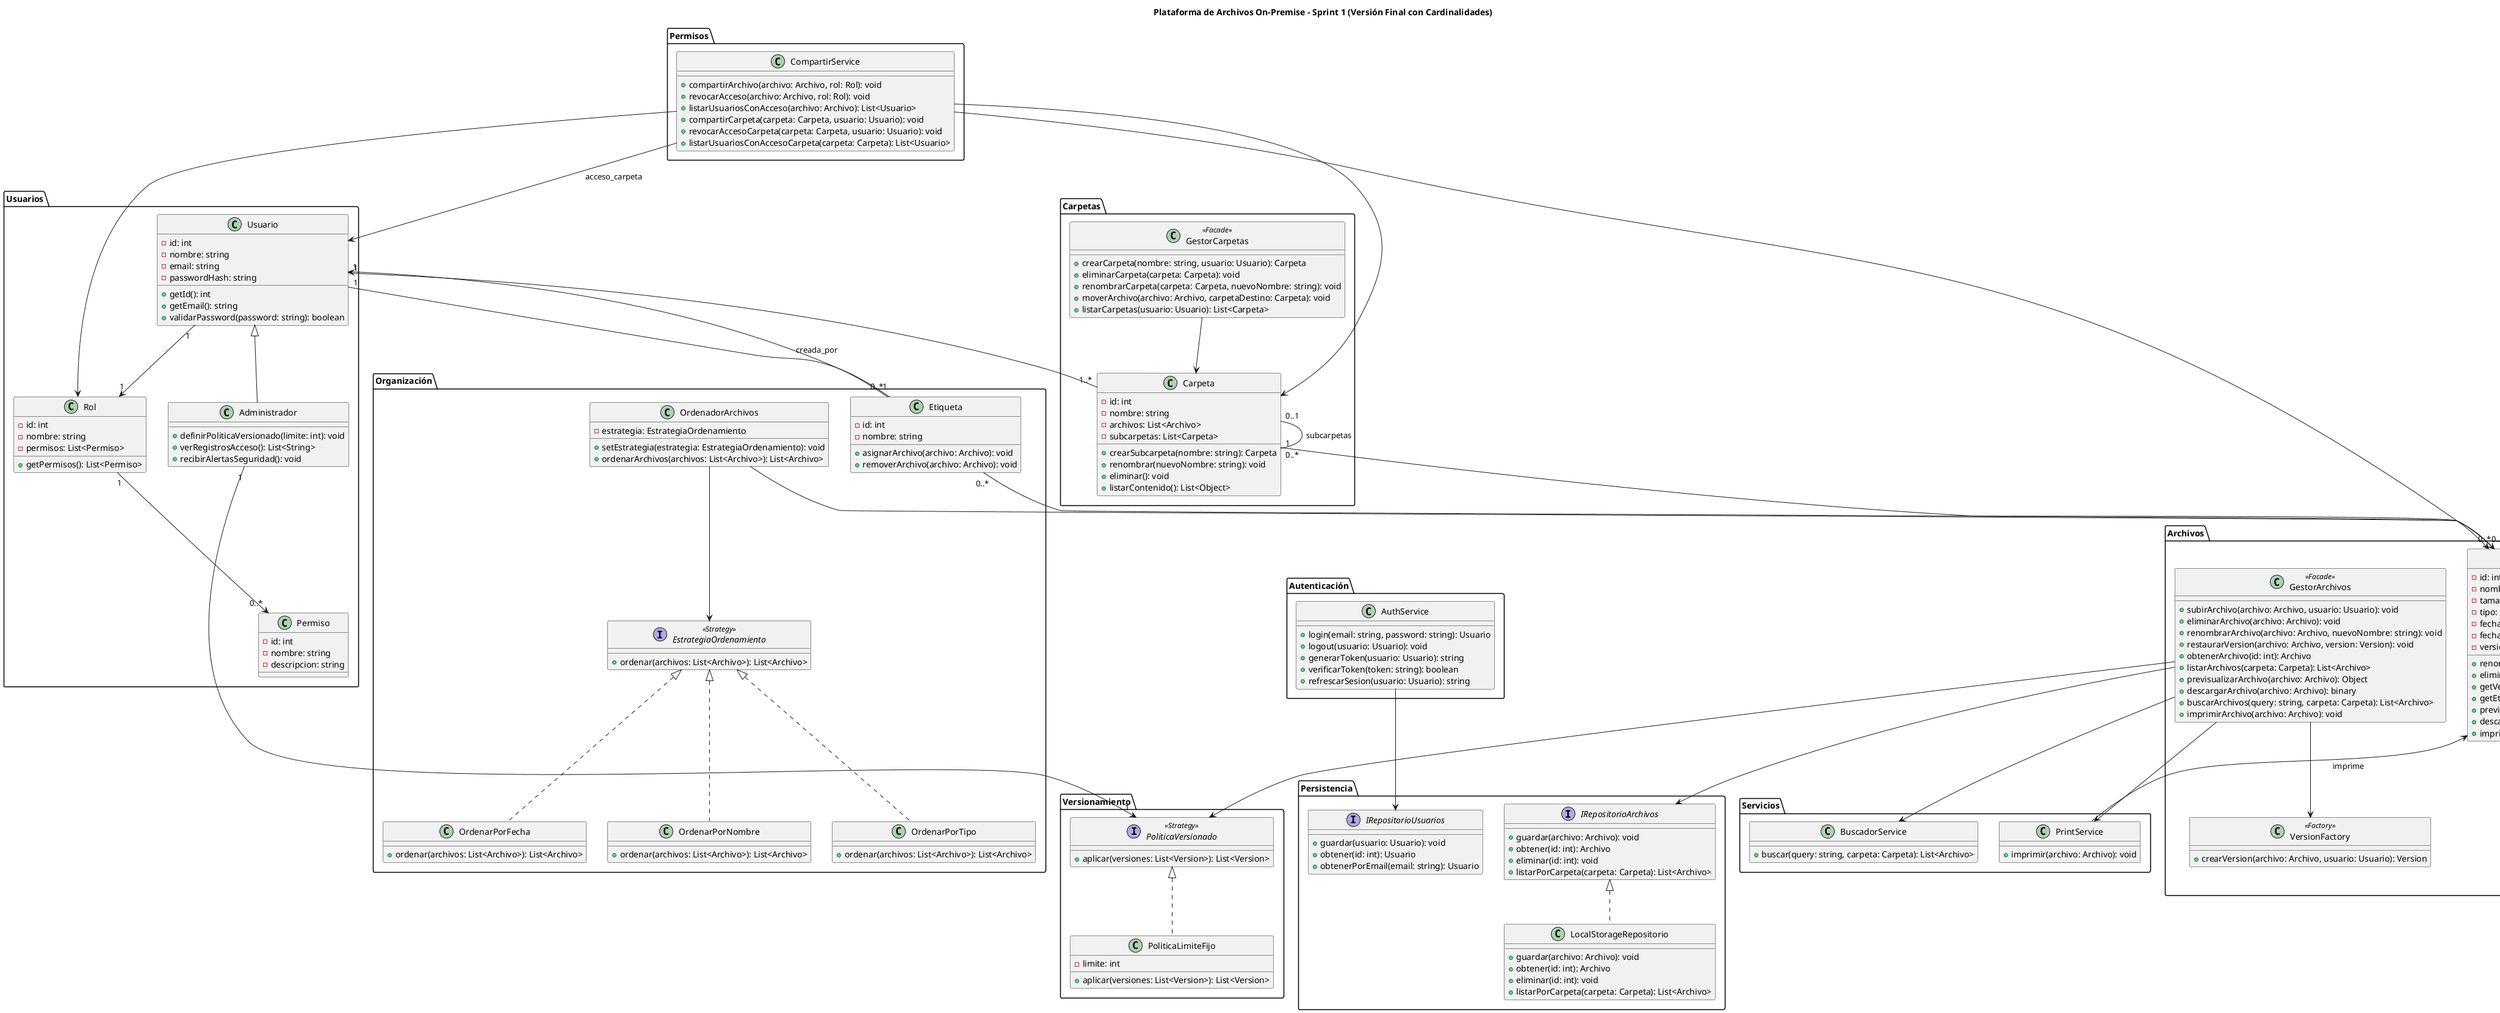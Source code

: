 @startuml
title Plataforma de Archivos On-Premise - Sprint 1 (Versión Final con Cardinalidades)

' ======================
' USUARIOS Y ROLES
' ======================
package "Usuarios" {
  class Usuario {
    -id: int
    -nombre: string
    -email: string
    -passwordHash: string
    +getId(): int
    +getEmail(): string
    +validarPassword(password: string): boolean
  }

  class Administrador extends Usuario {
    +definirPoliticaVersionado(limite: int): void
    +verRegistrosAcceso(): List<String>
    +recibirAlertasSeguridad(): void
  }

  class Rol {
    -id: int
    -nombre: string
    -permisos: List<Permiso>
    +getPermisos(): List<Permiso>
  }

  class Permiso {
    -id: int
    -nombre: string
    -descripcion: string
  }
}

' ======================
' AUTENTICACION
' ======================
package "Autenticación" {
  class AuthService {
    +login(email: string, password: string): Usuario
    +logout(usuario: Usuario): void
    +generarToken(usuario: Usuario): string
    +verificarToken(token: string): boolean
    +refrescarSesion(usuario: Usuario): string
  }
}

' ======================
' ARCHIVOS
' ======================
package "Archivos" {
  class Archivo {
    -id: int
    -nombre: string
    -tamaño: float
    -tipo: string
    -fechaCreacion: Date
    -fechaModificacion: Date
    -versiones: List<Version>
    +renombrar(nuevoNombre: string): void
    +eliminar(): void
    +getVersiones(): List<Version>
    +getEtiquetas(): List<Etiqueta>
    +previsualizar(): Object
    +descargar(): binary
    +imprimir(): void
  }

  class Version {
    -id: int
    -numero: int
    -contenido: binary
    -fecha: Date
    -autor: Usuario
  }

  class GestorArchivos <<Facade>> {
    +subirArchivo(archivo: Archivo, usuario: Usuario): void
    +eliminarArchivo(archivo: Archivo): void
    +renombrarArchivo(archivo: Archivo, nuevoNombre: string): void
    +restaurarVersion(archivo: Archivo, version: Version): void
    +obtenerArchivo(id: int): Archivo
    +listarArchivos(carpeta: Carpeta): List<Archivo>
    +previsualizarArchivo(archivo: Archivo): Object
    +descargarArchivo(archivo: Archivo): binary
    +buscarArchivos(query: string, carpeta: Carpeta): List<Archivo>
    +imprimirArchivo(archivo: Archivo): void
  }

  class VersionFactory <<Factory>> {
    +crearVersion(archivo: Archivo, usuario: Usuario): Version
  }
}

' ======================
' SERVICIOS TRANSVERSALES
' ======================
package "Servicios" {
  class BuscadorService {
    +buscar(query: string, carpeta: Carpeta): List<Archivo>
  }

  class PrintService {
    +imprimir(archivo: Archivo): void
  }
}

' ======================
' CARPETAS
' ======================
package "Carpetas" {
  class Carpeta {
    -id: int
    -nombre: string
    -archivos: List<Archivo>
    -subcarpetas: List<Carpeta>
    +crearSubcarpeta(nombre: string): Carpeta
    +renombrar(nuevoNombre: string): void
    +eliminar(): void
    +listarContenido(): List<Object>
  }

  class GestorCarpetas <<Facade>> {
    +crearCarpeta(nombre: string, usuario: Usuario): Carpeta
    +eliminarCarpeta(carpeta: Carpeta): void
    +renombrarCarpeta(carpeta: Carpeta, nuevoNombre: string): void
    +moverArchivo(archivo: Archivo, carpetaDestino: Carpeta): void
    +listarCarpetas(usuario: Usuario): List<Carpeta>
  }
}

' ======================
' ORGANIZACION Y ORDENAMIENTO
' ======================
package "Organización" {
  class Etiqueta {
    -id: int
    -nombre: string
    +asignarArchivo(archivo: Archivo): void
    +removerArchivo(archivo: Archivo): void
  }

  interface EstrategiaOrdenamiento <<Strategy>> {
    +ordenar(archivos: List<Archivo>): List<Archivo>
  }

  class OrdenarPorFecha implements EstrategiaOrdenamiento {
    +ordenar(archivos: List<Archivo>): List<Archivo>
  }

  class OrdenarPorNombre implements EstrategiaOrdenamiento {
    +ordenar(archivos: List<Archivo>): List<Archivo>
  }

  class OrdenarPorTipo implements EstrategiaOrdenamiento {
    +ordenar(archivos: List<Archivo>): List<Archivo>
  }

  class OrdenadorArchivos {
    -estrategia: EstrategiaOrdenamiento
    +setEstrategia(estrategia: EstrategiaOrdenamiento): void
    +ordenarArchivos(archivos: List<Archivo>): List<Archivo>
  }
}

' ======================
' VERSIONAMIENTO
' ======================
package "Versionamiento" {
  interface PoliticaVersionado <<Strategy>> {
    +aplicar(versiones: List<Version>): List<Version>
  }

  class PoliticaLimiteFijo implements PoliticaVersionado {
    -limite: int
    +aplicar(versiones: List<Version>): List<Version>
  }
}

' ======================
' PERMISOS
' ======================
package "Permisos" {
  class CompartirService {
    +compartirArchivo(archivo: Archivo, rol: Rol): void
    +revocarAcceso(archivo: Archivo, rol: Rol): void
    +listarUsuariosConAcceso(archivo: Archivo): List<Usuario>
    +compartirCarpeta(carpeta: Carpeta, usuario: Usuario): void
    +revocarAccesoCarpeta(carpeta: Carpeta, usuario: Usuario): void
    +listarUsuariosConAccesoCarpeta(carpeta: Carpeta): List<Usuario>
  }
}

' ======================
' PERSISTENCIA
' ======================
package "Persistencia" {
  interface IRepositorioArchivos {
    +guardar(archivo: Archivo): void
    +obtener(id: int): Archivo
    +eliminar(id: int): void
    +listarPorCarpeta(carpeta: Carpeta): List<Archivo>
  }

  interface IRepositorioUsuarios {
    +guardar(usuario: Usuario): void
    +obtener(id: int): Usuario
    +obtenerPorEmail(email: string): Usuario
  }

  class LocalStorageRepositorio implements IRepositorioArchivos {
    +guardar(archivo: Archivo): void
    +obtener(id: int): Archivo
    +eliminar(id: int): void
    +listarPorCarpeta(carpeta: Carpeta): List<Archivo>
  }
}

' ======================
' RELACIONES CON CARDINALIDAD
' ======================
Usuario "1" -- "1..*" Carpeta
Usuario "1" -- "0..*" Etiqueta
Usuario "1" --> "1" Rol
Rol "1" --> "0..*" Permiso

Carpeta "1" -- "0..*" Archivo
Carpeta "0..1" -- "0..*" Carpeta : subcarpetas

Archivo "1" -- "1..*" Version
Archivo "0..*" -- "0..*" Etiqueta

Etiqueta "1" --> "1" Usuario : creada_por

Administrador "1" --> "1" PoliticaVersionado
GestorArchivos --> VersionFactory
GestorArchivos --> PoliticaVersionado
GestorArchivos --> IRepositorioArchivos
GestorCarpetas --> Carpeta
OrdenadorArchivos --> EstrategiaOrdenamiento
OrdenadorArchivos --> Archivo
CompartirService --> Archivo
CompartirService --> Rol
CompartirService --> Carpeta
CompartirService --> Usuario : acceso_carpeta
AuthService --> IRepositorioUsuarios
GestorArchivos --> BuscadorService
GestorArchivos --> PrintService
PrintService --> Archivo : imprime

' Nota: BuscadorService encapsula la lógica de búsquedas y filtros;
' PrintService se encarga del render/driver de impresión para distintos tipos.
@enduml